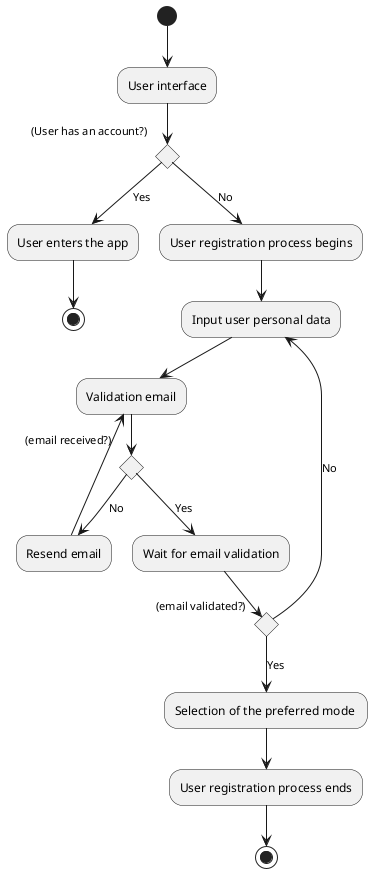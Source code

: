 @startuml
(*) --> "User interface"

if (User has an account?) then
  --> [Yes] "User enters the app"
  "User enters the app" --> (*)
else
  --> [No] "User registration process begins"
  "User registration process begins" --> "Input user personal data"
  "Input user personal data" --> "Validation email"
  if (email received?) then
  --> [No] "Resend email"
  "Resend email" --> "Validation email"
  else
  --> [Yes] "Wait for email validation"
    if (email validated?) then
    --> [Yes] "Selection of the preferred mode "
    else
    --> [No] "Input user personal data"
  
"Selection of the preferred mode " --> "User registration process ends"
"User registration process ends" --> (*1)
endif
  
@enduml
